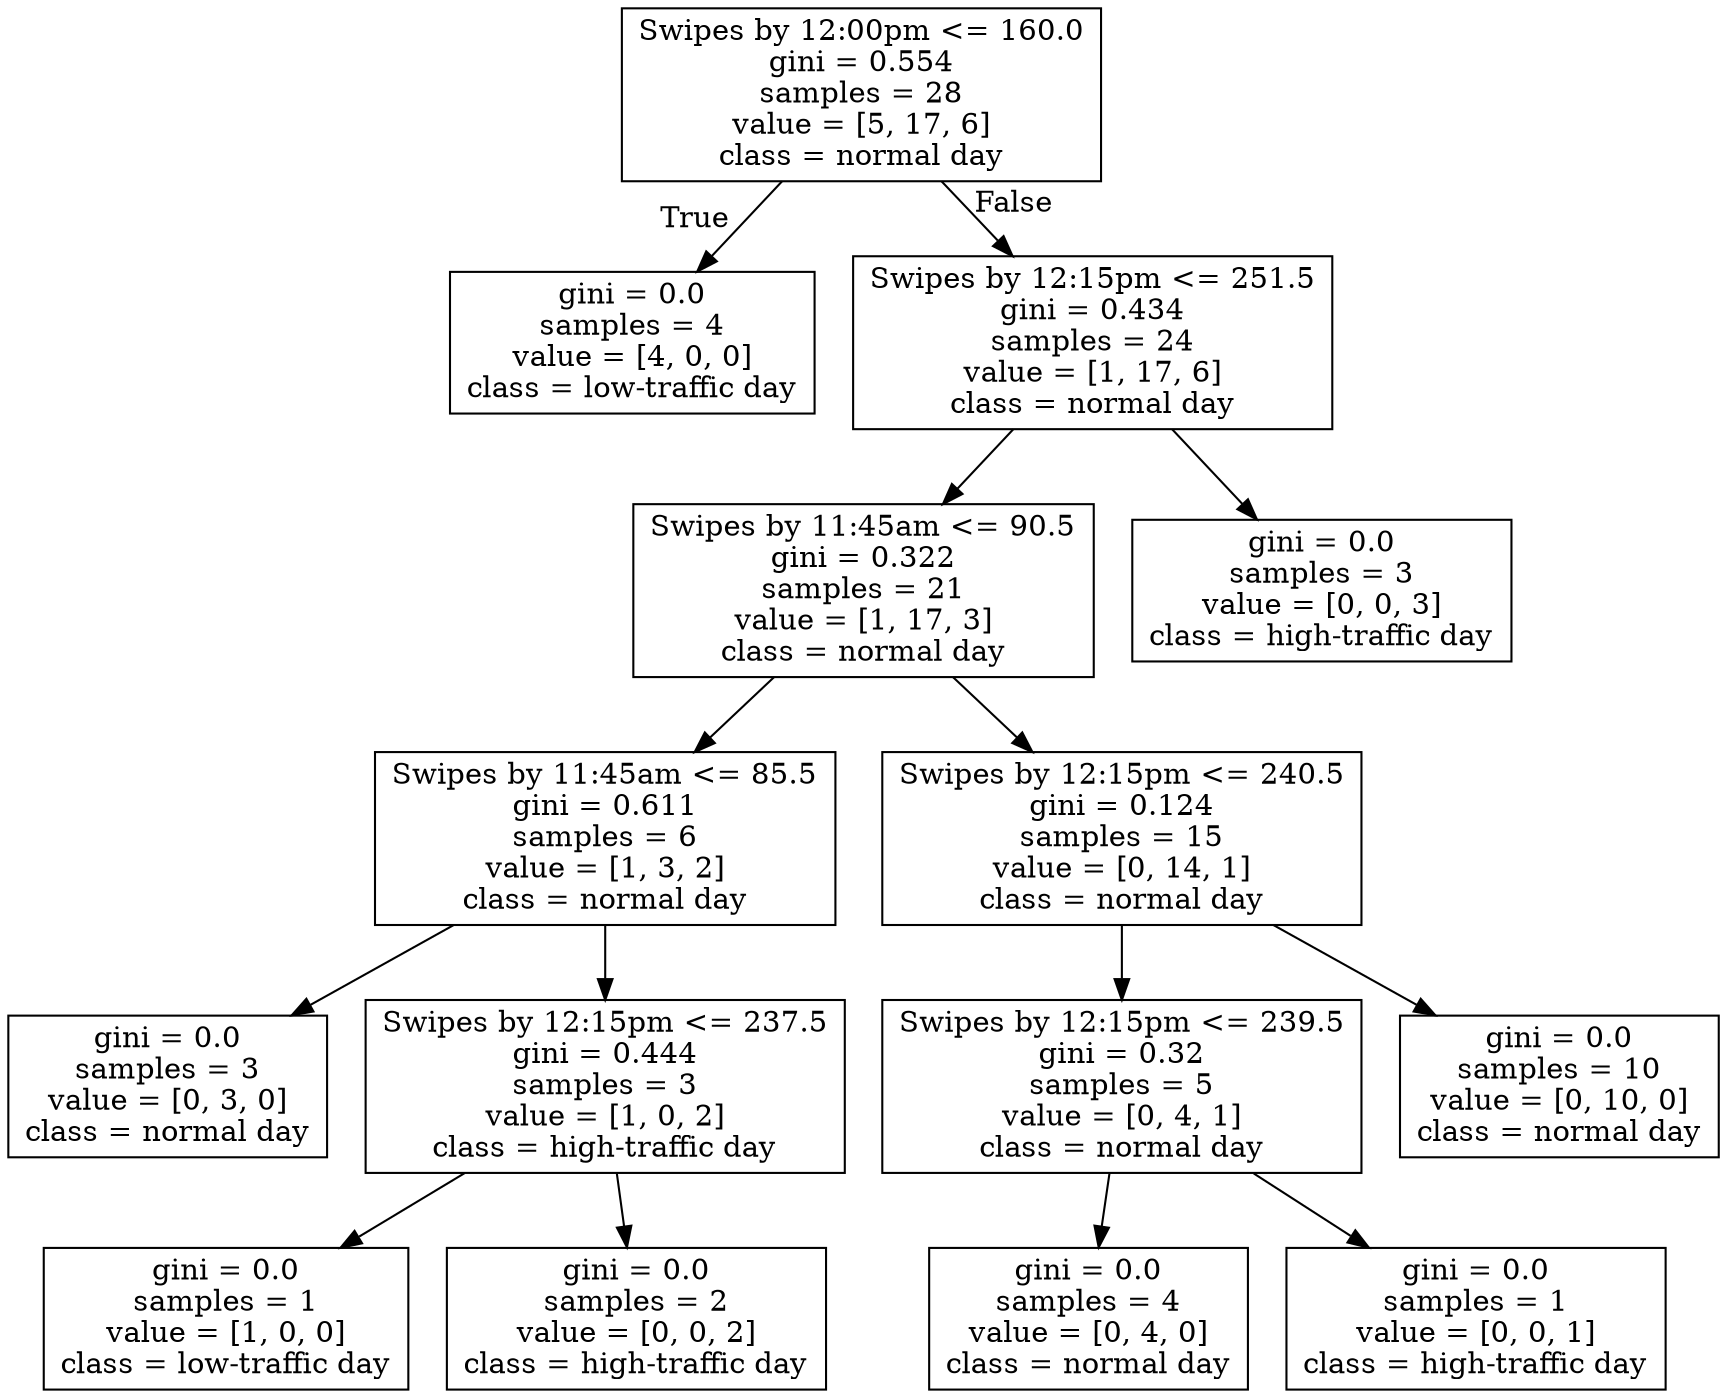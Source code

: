 digraph Tree {
node [shape=box] ;
0 [label="Swipes by 12:00pm <= 160.0\ngini = 0.554\nsamples = 28\nvalue = [5, 17, 6]\nclass = normal day"] ;
1 [label="gini = 0.0\nsamples = 4\nvalue = [4, 0, 0]\nclass = low-traffic day"] ;
0 -> 1 [labeldistance=2.5, labelangle=45, headlabel="True"] ;
2 [label="Swipes by 12:15pm <= 251.5\ngini = 0.434\nsamples = 24\nvalue = [1, 17, 6]\nclass = normal day"] ;
0 -> 2 [labeldistance=2.5, labelangle=-45, headlabel="False"] ;
3 [label="Swipes by 11:45am <= 90.5\ngini = 0.322\nsamples = 21\nvalue = [1, 17, 3]\nclass = normal day"] ;
2 -> 3 ;
4 [label="Swipes by 11:45am <= 85.5\ngini = 0.611\nsamples = 6\nvalue = [1, 3, 2]\nclass = normal day"] ;
3 -> 4 ;
5 [label="gini = 0.0\nsamples = 3\nvalue = [0, 3, 0]\nclass = normal day"] ;
4 -> 5 ;
6 [label="Swipes by 12:15pm <= 237.5\ngini = 0.444\nsamples = 3\nvalue = [1, 0, 2]\nclass = high-traffic day"] ;
4 -> 6 ;
7 [label="gini = 0.0\nsamples = 1\nvalue = [1, 0, 0]\nclass = low-traffic day"] ;
6 -> 7 ;
8 [label="gini = 0.0\nsamples = 2\nvalue = [0, 0, 2]\nclass = high-traffic day"] ;
6 -> 8 ;
9 [label="Swipes by 12:15pm <= 240.5\ngini = 0.124\nsamples = 15\nvalue = [0, 14, 1]\nclass = normal day"] ;
3 -> 9 ;
10 [label="Swipes by 12:15pm <= 239.5\ngini = 0.32\nsamples = 5\nvalue = [0, 4, 1]\nclass = normal day"] ;
9 -> 10 ;
11 [label="gini = 0.0\nsamples = 4\nvalue = [0, 4, 0]\nclass = normal day"] ;
10 -> 11 ;
12 [label="gini = 0.0\nsamples = 1\nvalue = [0, 0, 1]\nclass = high-traffic day"] ;
10 -> 12 ;
13 [label="gini = 0.0\nsamples = 10\nvalue = [0, 10, 0]\nclass = normal day"] ;
9 -> 13 ;
14 [label="gini = 0.0\nsamples = 3\nvalue = [0, 0, 3]\nclass = high-traffic day"] ;
2 -> 14 ;
}